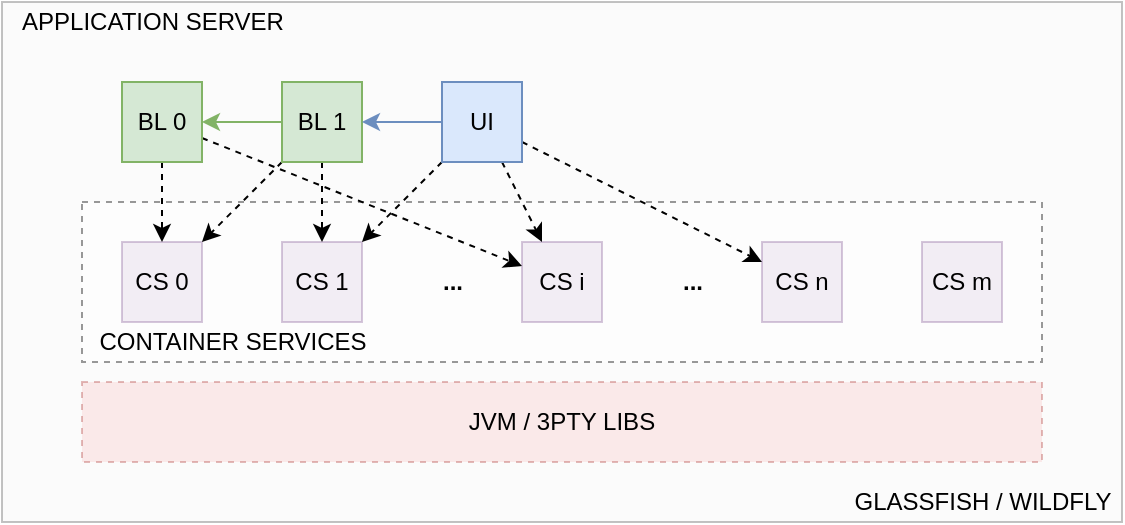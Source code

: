 <mxfile version="16.5.1" type="device" pages="5"><diagram id="talNHE-RswJky4GTLXe7" name="App Server"><mxGraphModel dx="2062" dy="865" grid="1" gridSize="10" guides="1" tooltips="1" connect="1" arrows="1" fold="1" page="1" pageScale="1" pageWidth="1100" pageHeight="850" math="0" shadow="0"><root><mxCell id="0"/><mxCell id="1" parent="0"/><mxCell id="cFV3rYL-0qaCB1hsRpwT-1" value="" style="rounded=0;whiteSpace=wrap;html=1;fillColor=#f5f5f5;fontColor=#333333;strokeColor=#666666;opacity=40;" vertex="1" parent="1"><mxGeometry x="40" y="40" width="560" height="260" as="geometry"/></mxCell><mxCell id="cFV3rYL-0qaCB1hsRpwT-2" value="" style="rounded=0;whiteSpace=wrap;html=1;opacity=40;dashed=1;" vertex="1" parent="1"><mxGeometry x="80" y="140" width="480" height="80" as="geometry"/></mxCell><mxCell id="cFV3rYL-0qaCB1hsRpwT-3" value="APPLICATION SERVER" style="text;html=1;align=center;verticalAlign=middle;resizable=0;points=[];autosize=1;strokeColor=none;fillColor=none;" vertex="1" parent="1"><mxGeometry x="40" y="40" width="150" height="20" as="geometry"/></mxCell><mxCell id="cFV3rYL-0qaCB1hsRpwT-4" value="CS 0" style="whiteSpace=wrap;html=1;aspect=fixed;opacity=40;fillColor=#e1d5e7;strokeColor=#9673a6;" vertex="1" parent="1"><mxGeometry x="100" y="160" width="40" height="40" as="geometry"/></mxCell><mxCell id="cFV3rYL-0qaCB1hsRpwT-5" value="CS 1" style="whiteSpace=wrap;html=1;aspect=fixed;opacity=40;fillColor=#e1d5e7;strokeColor=#9673a6;" vertex="1" parent="1"><mxGeometry x="180" y="160" width="40" height="40" as="geometry"/></mxCell><mxCell id="cFV3rYL-0qaCB1hsRpwT-6" value="CS i" style="whiteSpace=wrap;html=1;aspect=fixed;opacity=40;fillColor=#e1d5e7;strokeColor=#9673a6;" vertex="1" parent="1"><mxGeometry x="300" y="160" width="40" height="40" as="geometry"/></mxCell><mxCell id="cFV3rYL-0qaCB1hsRpwT-7" value="CS n" style="whiteSpace=wrap;html=1;aspect=fixed;opacity=40;fillColor=#e1d5e7;strokeColor=#9673a6;" vertex="1" parent="1"><mxGeometry x="420" y="160" width="40" height="40" as="geometry"/></mxCell><mxCell id="cFV3rYL-0qaCB1hsRpwT-8" value="..." style="text;html=1;align=center;verticalAlign=middle;resizable=0;points=[];autosize=1;strokeColor=none;fillColor=none;fontStyle=1" vertex="1" parent="1"><mxGeometry x="370" y="170" width="30" height="20" as="geometry"/></mxCell><mxCell id="cFV3rYL-0qaCB1hsRpwT-9" value="..." style="text;html=1;align=center;verticalAlign=middle;resizable=0;points=[];autosize=1;strokeColor=none;fillColor=none;fontStyle=1" vertex="1" parent="1"><mxGeometry x="250" y="170" width="30" height="20" as="geometry"/></mxCell><mxCell id="cFV3rYL-0qaCB1hsRpwT-10" style="rounded=0;orthogonalLoop=1;jettySize=auto;html=1;dashed=1;" edge="1" parent="1" source="cFV3rYL-0qaCB1hsRpwT-13" target="cFV3rYL-0qaCB1hsRpwT-4"><mxGeometry relative="1" as="geometry"/></mxCell><mxCell id="cFV3rYL-0qaCB1hsRpwT-11" style="edgeStyle=none;rounded=0;orthogonalLoop=1;jettySize=auto;html=1;dashed=1;" edge="1" parent="1" source="cFV3rYL-0qaCB1hsRpwT-13" target="cFV3rYL-0qaCB1hsRpwT-6"><mxGeometry relative="1" as="geometry"/></mxCell><mxCell id="cFV3rYL-0qaCB1hsRpwT-13" value="BL 0" style="whiteSpace=wrap;html=1;aspect=fixed;fillColor=#d5e8d4;strokeColor=#82b366;" vertex="1" parent="1"><mxGeometry x="100" y="80" width="40" height="40" as="geometry"/></mxCell><mxCell id="cFV3rYL-0qaCB1hsRpwT-14" value="CONTAINER SERVICES" style="text;html=1;align=center;verticalAlign=middle;resizable=0;points=[];autosize=1;strokeColor=none;fillColor=none;" vertex="1" parent="1"><mxGeometry x="80" y="200" width="150" height="20" as="geometry"/></mxCell><mxCell id="cFV3rYL-0qaCB1hsRpwT-15" style="edgeStyle=none;rounded=0;orthogonalLoop=1;jettySize=auto;html=1;dashed=1;" edge="1" parent="1" source="cFV3rYL-0qaCB1hsRpwT-17" target="cFV3rYL-0qaCB1hsRpwT-4"><mxGeometry relative="1" as="geometry"/></mxCell><mxCell id="cFV3rYL-0qaCB1hsRpwT-16" style="edgeStyle=none;rounded=0;orthogonalLoop=1;jettySize=auto;html=1;dashed=1;" edge="1" parent="1" source="cFV3rYL-0qaCB1hsRpwT-17" target="cFV3rYL-0qaCB1hsRpwT-5"><mxGeometry relative="1" as="geometry"/></mxCell><mxCell id="BnHVoRkbVVKvuonjohMN-2" style="edgeStyle=orthogonalEdgeStyle;rounded=0;orthogonalLoop=1;jettySize=auto;html=1;fillColor=#d5e8d4;strokeColor=#82b366;" edge="1" parent="1" source="cFV3rYL-0qaCB1hsRpwT-17" target="cFV3rYL-0qaCB1hsRpwT-13"><mxGeometry relative="1" as="geometry"/></mxCell><mxCell id="cFV3rYL-0qaCB1hsRpwT-17" value="BL 1" style="whiteSpace=wrap;html=1;aspect=fixed;fillColor=#d5e8d4;strokeColor=#82b366;" vertex="1" parent="1"><mxGeometry x="180" y="80" width="40" height="40" as="geometry"/></mxCell><mxCell id="cFV3rYL-0qaCB1hsRpwT-18" style="edgeStyle=none;rounded=0;orthogonalLoop=1;jettySize=auto;html=1;dashed=1;" edge="1" parent="1" source="cFV3rYL-0qaCB1hsRpwT-22" target="cFV3rYL-0qaCB1hsRpwT-7"><mxGeometry relative="1" as="geometry"/></mxCell><mxCell id="cFV3rYL-0qaCB1hsRpwT-19" style="edgeStyle=none;rounded=0;orthogonalLoop=1;jettySize=auto;html=1;dashed=1;" edge="1" parent="1" source="cFV3rYL-0qaCB1hsRpwT-22" target="cFV3rYL-0qaCB1hsRpwT-5"><mxGeometry relative="1" as="geometry"/></mxCell><mxCell id="cFV3rYL-0qaCB1hsRpwT-20" style="edgeStyle=none;rounded=0;orthogonalLoop=1;jettySize=auto;html=1;dashed=1;" edge="1" parent="1" source="cFV3rYL-0qaCB1hsRpwT-22" target="cFV3rYL-0qaCB1hsRpwT-6"><mxGeometry relative="1" as="geometry"/></mxCell><mxCell id="cFV3rYL-0qaCB1hsRpwT-21" style="edgeStyle=none;rounded=0;orthogonalLoop=1;jettySize=auto;html=1;fillColor=#dae8fc;strokeColor=#6c8ebf;" edge="1" parent="1" source="cFV3rYL-0qaCB1hsRpwT-22" target="cFV3rYL-0qaCB1hsRpwT-17"><mxGeometry relative="1" as="geometry"/></mxCell><mxCell id="cFV3rYL-0qaCB1hsRpwT-22" value="UI" style="whiteSpace=wrap;html=1;aspect=fixed;fillColor=#dae8fc;strokeColor=#6c8ebf;" vertex="1" parent="1"><mxGeometry x="260" y="80" width="40" height="40" as="geometry"/></mxCell><mxCell id="cFV3rYL-0qaCB1hsRpwT-23" value="CS m" style="whiteSpace=wrap;html=1;aspect=fixed;opacity=40;fillColor=#e1d5e7;strokeColor=#9673a6;" vertex="1" parent="1"><mxGeometry x="500" y="160" width="40" height="40" as="geometry"/></mxCell><mxCell id="cFV3rYL-0qaCB1hsRpwT-24" value="JVM / 3PTY LIBS" style="rounded=0;whiteSpace=wrap;html=1;dashed=1;fillColor=#f8cecc;strokeColor=#b85450;opacity=40;" vertex="1" parent="1"><mxGeometry x="80" y="230" width="480" height="40" as="geometry"/></mxCell><mxCell id="cFV3rYL-0qaCB1hsRpwT-25" value="GLASSFISH / WILDFLY" style="text;html=1;align=center;verticalAlign=middle;resizable=0;points=[];autosize=1;strokeColor=none;fillColor=none;" vertex="1" parent="1"><mxGeometry x="460" y="280" width="140" height="20" as="geometry"/></mxCell></root></mxGraphModel></diagram><diagram id="0ccB1qxPCJANAdSLhm5m" name="Micro-Services"><mxGraphModel dx="2062" dy="865" grid="1" gridSize="10" guides="1" tooltips="1" connect="1" arrows="1" fold="1" page="1" pageScale="1" pageWidth="1100" pageHeight="850" math="0" shadow="0"><root><mxCell id="VMEJghYuVO5NuhBYCoa1-0"/><mxCell id="VMEJghYuVO5NuhBYCoa1-1" parent="VMEJghYuVO5NuhBYCoa1-0"/><mxCell id="VMEJghYuVO5NuhBYCoa1-2" value="" style="rounded=0;whiteSpace=wrap;html=1;opacity=40;fillColor=#f5f5f5;fontColor=#333333;strokeColor=#666666;" vertex="1" parent="VMEJghYuVO5NuhBYCoa1-1"><mxGeometry x="40" y="40" width="640" height="280" as="geometry"/></mxCell><mxCell id="VMEJghYuVO5NuhBYCoa1-3" value="" style="rounded=0;whiteSpace=wrap;html=1;dashed=1;opacity=40;fillColor=#f5f5f5;fontColor=#333333;strokeColor=#666666;" vertex="1" parent="VMEJghYuVO5NuhBYCoa1-1"><mxGeometry x="430" y="70" width="220" height="210" as="geometry"/></mxCell><mxCell id="VMEJghYuVO5NuhBYCoa1-4" value="" style="rounded=0;whiteSpace=wrap;html=1;dashed=1;opacity=40;fillColor=#f5f5f5;fontColor=#333333;strokeColor=#666666;" vertex="1" parent="VMEJghYuVO5NuhBYCoa1-1"><mxGeometry x="250" y="70" width="160" height="210" as="geometry"/></mxCell><mxCell id="VMEJghYuVO5NuhBYCoa1-5" value="" style="rounded=0;whiteSpace=wrap;html=1;dashed=1;opacity=40;fillColor=#f5f5f5;fontColor=#333333;strokeColor=#666666;" vertex="1" parent="VMEJghYuVO5NuhBYCoa1-1"><mxGeometry x="70" y="70" width="160" height="210" as="geometry"/></mxCell><mxCell id="VMEJghYuVO5NuhBYCoa1-6" value="" style="rounded=0;whiteSpace=wrap;html=1;dashed=1;opacity=40;" vertex="1" parent="VMEJghYuVO5NuhBYCoa1-1"><mxGeometry x="440" y="140" width="200" height="80" as="geometry"/></mxCell><mxCell id="VMEJghYuVO5NuhBYCoa1-7" value="" style="rounded=0;whiteSpace=wrap;html=1;dashed=1;opacity=40;" vertex="1" parent="VMEJghYuVO5NuhBYCoa1-1"><mxGeometry x="260" y="140" width="140" height="80" as="geometry"/></mxCell><mxCell id="VMEJghYuVO5NuhBYCoa1-8" value="" style="rounded=0;whiteSpace=wrap;html=1;dashed=1;opacity=40;" vertex="1" parent="VMEJghYuVO5NuhBYCoa1-1"><mxGeometry x="80" y="140" width="140" height="80" as="geometry"/></mxCell><mxCell id="VMEJghYuVO5NuhBYCoa1-10" style="edgeStyle=none;rounded=0;orthogonalLoop=1;jettySize=auto;html=1;dashed=1;" edge="1" parent="VMEJghYuVO5NuhBYCoa1-1" source="VMEJghYuVO5NuhBYCoa1-12" target="VMEJghYuVO5NuhBYCoa1-22"><mxGeometry relative="1" as="geometry"/></mxCell><mxCell id="VMEJghYuVO5NuhBYCoa1-11" style="edgeStyle=none;rounded=0;orthogonalLoop=1;jettySize=auto;html=1;dashed=1;" edge="1" parent="VMEJghYuVO5NuhBYCoa1-1" source="VMEJghYuVO5NuhBYCoa1-12" target="VMEJghYuVO5NuhBYCoa1-23"><mxGeometry relative="1" as="geometry"/></mxCell><mxCell id="VMEJghYuVO5NuhBYCoa1-12" value="BL 0" style="whiteSpace=wrap;html=1;aspect=fixed;fillColor=#d5e8d4;strokeColor=#82b366;" vertex="1" parent="VMEJghYuVO5NuhBYCoa1-1"><mxGeometry x="130" y="80" width="40" height="40" as="geometry"/></mxCell><mxCell id="VMEJghYuVO5NuhBYCoa1-13" style="edgeStyle=none;rounded=0;orthogonalLoop=1;jettySize=auto;html=1;dashed=1;" edge="1" parent="VMEJghYuVO5NuhBYCoa1-1" source="VMEJghYuVO5NuhBYCoa1-15" target="VMEJghYuVO5NuhBYCoa1-24"><mxGeometry relative="1" as="geometry"/></mxCell><mxCell id="VMEJghYuVO5NuhBYCoa1-14" style="edgeStyle=none;rounded=0;orthogonalLoop=1;jettySize=auto;html=1;dashed=1;" edge="1" parent="VMEJghYuVO5NuhBYCoa1-1" source="VMEJghYuVO5NuhBYCoa1-15" target="VMEJghYuVO5NuhBYCoa1-25"><mxGeometry relative="1" as="geometry"/></mxCell><mxCell id="PqSPDUtKhJZZXULZc29Z-0" style="edgeStyle=orthogonalEdgeStyle;rounded=0;orthogonalLoop=1;jettySize=auto;html=1;fillColor=#d5e8d4;strokeColor=#82b366;" edge="1" parent="VMEJghYuVO5NuhBYCoa1-1" source="VMEJghYuVO5NuhBYCoa1-15" target="VMEJghYuVO5NuhBYCoa1-12"><mxGeometry relative="1" as="geometry"/></mxCell><mxCell id="VMEJghYuVO5NuhBYCoa1-15" value="BL 1" style="whiteSpace=wrap;html=1;aspect=fixed;fillColor=#d5e8d4;strokeColor=#82b366;" vertex="1" parent="VMEJghYuVO5NuhBYCoa1-1"><mxGeometry x="310" y="80" width="40" height="40" as="geometry"/></mxCell><mxCell id="VMEJghYuVO5NuhBYCoa1-16" style="edgeStyle=none;rounded=0;orthogonalLoop=1;jettySize=auto;html=1;fillColor=#dae8fc;strokeColor=#6c8ebf;" edge="1" parent="VMEJghYuVO5NuhBYCoa1-1" source="VMEJghYuVO5NuhBYCoa1-20" target="VMEJghYuVO5NuhBYCoa1-15"><mxGeometry relative="1" as="geometry"/></mxCell><mxCell id="VMEJghYuVO5NuhBYCoa1-17" style="edgeStyle=none;rounded=0;orthogonalLoop=1;jettySize=auto;html=1;dashed=1;" edge="1" parent="VMEJghYuVO5NuhBYCoa1-1" source="VMEJghYuVO5NuhBYCoa1-20" target="VMEJghYuVO5NuhBYCoa1-26"><mxGeometry relative="1" as="geometry"/></mxCell><mxCell id="VMEJghYuVO5NuhBYCoa1-18" style="edgeStyle=none;rounded=0;orthogonalLoop=1;jettySize=auto;html=1;dashed=1;" edge="1" parent="VMEJghYuVO5NuhBYCoa1-1" source="VMEJghYuVO5NuhBYCoa1-20" target="VMEJghYuVO5NuhBYCoa1-27"><mxGeometry relative="1" as="geometry"/></mxCell><mxCell id="VMEJghYuVO5NuhBYCoa1-19" style="edgeStyle=none;rounded=0;orthogonalLoop=1;jettySize=auto;html=1;dashed=1;" edge="1" parent="VMEJghYuVO5NuhBYCoa1-1" source="VMEJghYuVO5NuhBYCoa1-20" target="VMEJghYuVO5NuhBYCoa1-28"><mxGeometry relative="1" as="geometry"/></mxCell><mxCell id="VMEJghYuVO5NuhBYCoa1-20" value="UI" style="whiteSpace=wrap;html=1;aspect=fixed;fillColor=#dae8fc;strokeColor=#6c8ebf;" vertex="1" parent="VMEJghYuVO5NuhBYCoa1-1"><mxGeometry x="520" y="80" width="40" height="40" as="geometry"/></mxCell><mxCell id="VMEJghYuVO5NuhBYCoa1-21" value="MICRO SERVICES" style="text;html=1;align=center;verticalAlign=middle;resizable=0;points=[];autosize=1;strokeColor=none;fillColor=none;" vertex="1" parent="VMEJghYuVO5NuhBYCoa1-1"><mxGeometry x="40" y="40" width="120" height="20" as="geometry"/></mxCell><mxCell id="VMEJghYuVO5NuhBYCoa1-22" value="CS 0" style="whiteSpace=wrap;html=1;aspect=fixed;opacity=40;fillColor=#e1d5e7;strokeColor=#9673a6;" vertex="1" parent="VMEJghYuVO5NuhBYCoa1-1"><mxGeometry x="100" y="160" width="40" height="40" as="geometry"/></mxCell><mxCell id="VMEJghYuVO5NuhBYCoa1-23" value="CS i" style="whiteSpace=wrap;html=1;aspect=fixed;opacity=40;fillColor=#e1d5e7;strokeColor=#9673a6;" vertex="1" parent="VMEJghYuVO5NuhBYCoa1-1"><mxGeometry x="160" y="160" width="40" height="40" as="geometry"/></mxCell><mxCell id="VMEJghYuVO5NuhBYCoa1-24" value="CS 0" style="whiteSpace=wrap;html=1;aspect=fixed;opacity=40;fillColor=#e1d5e7;strokeColor=#9673a6;" vertex="1" parent="VMEJghYuVO5NuhBYCoa1-1"><mxGeometry x="280" y="160" width="40" height="40" as="geometry"/></mxCell><mxCell id="VMEJghYuVO5NuhBYCoa1-25" value="CS 1" style="whiteSpace=wrap;html=1;aspect=fixed;opacity=40;fillColor=#e1d5e7;strokeColor=#9673a6;" vertex="1" parent="VMEJghYuVO5NuhBYCoa1-1"><mxGeometry x="340" y="160" width="40" height="40" as="geometry"/></mxCell><mxCell id="VMEJghYuVO5NuhBYCoa1-26" value="CS 1" style="whiteSpace=wrap;html=1;aspect=fixed;opacity=40;fillColor=#e1d5e7;strokeColor=#9673a6;" vertex="1" parent="VMEJghYuVO5NuhBYCoa1-1"><mxGeometry x="460" y="160" width="40" height="40" as="geometry"/></mxCell><mxCell id="VMEJghYuVO5NuhBYCoa1-27" value="CS i" style="whiteSpace=wrap;html=1;aspect=fixed;opacity=40;fillColor=#e1d5e7;strokeColor=#9673a6;" vertex="1" parent="VMEJghYuVO5NuhBYCoa1-1"><mxGeometry x="520" y="160" width="40" height="40" as="geometry"/></mxCell><mxCell id="VMEJghYuVO5NuhBYCoa1-28" value="CS n" style="whiteSpace=wrap;html=1;aspect=fixed;opacity=40;fillColor=#e1d5e7;strokeColor=#9673a6;" vertex="1" parent="VMEJghYuVO5NuhBYCoa1-1"><mxGeometry x="580" y="160" width="40" height="40" as="geometry"/></mxCell><mxCell id="VMEJghYuVO5NuhBYCoa1-29" value="TINY CONTAINER" style="text;html=1;align=center;verticalAlign=middle;resizable=0;points=[];autosize=1;strokeColor=none;fillColor=none;" vertex="1" parent="VMEJghYuVO5NuhBYCoa1-1"><mxGeometry x="80" y="200" width="120" height="20" as="geometry"/></mxCell><mxCell id="VMEJghYuVO5NuhBYCoa1-30" value="TINY CONTAINER" style="text;html=1;align=center;verticalAlign=middle;resizable=0;points=[];autosize=1;strokeColor=none;fillColor=none;" vertex="1" parent="VMEJghYuVO5NuhBYCoa1-1"><mxGeometry x="260" y="200" width="120" height="20" as="geometry"/></mxCell><mxCell id="VMEJghYuVO5NuhBYCoa1-31" value="TINY CONTAINER" style="text;html=1;align=center;verticalAlign=middle;resizable=0;points=[];autosize=1;strokeColor=none;fillColor=none;" vertex="1" parent="VMEJghYuVO5NuhBYCoa1-1"><mxGeometry x="440" y="200" width="120" height="20" as="geometry"/></mxCell><mxCell id="VMEJghYuVO5NuhBYCoa1-32" value="JVM / 3PTY LIBS" style="rounded=0;whiteSpace=wrap;html=1;dashed=1;fillColor=#f8cecc;strokeColor=#b85450;opacity=40;" vertex="1" parent="VMEJghYuVO5NuhBYCoa1-1"><mxGeometry x="440" y="230" width="200" height="40" as="geometry"/></mxCell><mxCell id="VMEJghYuVO5NuhBYCoa1-33" value="JVM / 3PTY LIBS" style="rounded=0;whiteSpace=wrap;html=1;dashed=1;fillColor=#f8cecc;strokeColor=#b85450;opacity=40;" vertex="1" parent="VMEJghYuVO5NuhBYCoa1-1"><mxGeometry x="80" y="230" width="140" height="40" as="geometry"/></mxCell><mxCell id="VMEJghYuVO5NuhBYCoa1-34" value="JVM / 3PTY LIBS" style="rounded=0;whiteSpace=wrap;html=1;dashed=1;fillColor=#f8cecc;strokeColor=#b85450;opacity=40;" vertex="1" parent="VMEJghYuVO5NuhBYCoa1-1"><mxGeometry x="260" y="230" width="140" height="40" as="geometry"/></mxCell><mxCell id="VMEJghYuVO5NuhBYCoa1-35" value="DOCKER" style="text;html=1;align=center;verticalAlign=middle;resizable=0;points=[];autosize=1;strokeColor=none;fillColor=none;" vertex="1" parent="VMEJghYuVO5NuhBYCoa1-1"><mxGeometry x="430" y="280" width="70" height="20" as="geometry"/></mxCell><mxCell id="VMEJghYuVO5NuhBYCoa1-36" value="DOCKER" style="text;html=1;align=center;verticalAlign=middle;resizable=0;points=[];autosize=1;strokeColor=none;fillColor=none;" vertex="1" parent="VMEJghYuVO5NuhBYCoa1-1"><mxGeometry x="70" y="280" width="70" height="20" as="geometry"/></mxCell><mxCell id="VMEJghYuVO5NuhBYCoa1-37" value="DOCKER" style="text;html=1;align=center;verticalAlign=middle;resizable=0;points=[];autosize=1;strokeColor=none;fillColor=none;" vertex="1" parent="VMEJghYuVO5NuhBYCoa1-1"><mxGeometry x="250" y="280" width="70" height="20" as="geometry"/></mxCell><mxCell id="VMEJghYuVO5NuhBYCoa1-38" value="KUBERNETES" style="text;html=1;align=center;verticalAlign=middle;resizable=0;points=[];autosize=1;strokeColor=none;fillColor=none;" vertex="1" parent="VMEJghYuVO5NuhBYCoa1-1"><mxGeometry x="580" y="300" width="100" height="20" as="geometry"/></mxCell></root></mxGraphModel></diagram><diagram id="jL-LOxtJavYp_rQc7m9f" name="Android"><mxGraphModel dx="2062" dy="865" grid="1" gridSize="10" guides="1" tooltips="1" connect="1" arrows="1" fold="1" page="1" pageScale="1" pageWidth="1100" pageHeight="850" math="0" shadow="0"><root><mxCell id="RHu3f4XLa57HOKgbf68x-0"/><mxCell id="RHu3f4XLa57HOKgbf68x-1" parent="RHu3f4XLa57HOKgbf68x-0"/><mxCell id="RHu3f4XLa57HOKgbf68x-2" value="" style="rounded=0;whiteSpace=wrap;html=1;opacity=40;fillColor=#f5f5f5;fontColor=#333333;strokeColor=#666666;" vertex="1" parent="RHu3f4XLa57HOKgbf68x-1"><mxGeometry x="40" y="40" width="420" height="280" as="geometry"/></mxCell><mxCell id="RHu3f4XLa57HOKgbf68x-3" value="" style="rounded=0;whiteSpace=wrap;html=1;fillColor=#f5f5f5;fontColor=#333333;strokeColor=#666666;dashed=1;" vertex="1" parent="RHu3f4XLa57HOKgbf68x-1"><mxGeometry x="340" y="60" width="80" height="160" as="geometry"/></mxCell><mxCell id="RHu3f4XLa57HOKgbf68x-4" value="MOBILE APPLICATION" style="text;html=1;align=center;verticalAlign=middle;resizable=0;points=[];autosize=1;strokeColor=none;fillColor=none;" vertex="1" parent="RHu3f4XLa57HOKgbf68x-1"><mxGeometry x="40" y="40" width="140" height="20" as="geometry"/></mxCell><mxCell id="RHu3f4XLa57HOKgbf68x-5" value="" style="rounded=0;whiteSpace=wrap;html=1;dashed=1;opacity=40;" vertex="1" parent="RHu3f4XLa57HOKgbf68x-1"><mxGeometry x="80" y="140" width="240" height="80" as="geometry"/></mxCell><mxCell id="RHu3f4XLa57HOKgbf68x-6" value="TINY CONTAINER" style="text;html=1;align=center;verticalAlign=middle;resizable=0;points=[];autosize=1;strokeColor=none;fillColor=none;" vertex="1" parent="RHu3f4XLa57HOKgbf68x-1"><mxGeometry x="80" y="200" width="120" height="20" as="geometry"/></mxCell><mxCell id="RHu3f4XLa57HOKgbf68x-7" style="edgeStyle=none;rounded=0;orthogonalLoop=1;jettySize=auto;html=1;dashed=1;" edge="1" parent="RHu3f4XLa57HOKgbf68x-1" source="RHu3f4XLa57HOKgbf68x-10" target="RHu3f4XLa57HOKgbf68x-19"><mxGeometry relative="1" as="geometry"/></mxCell><mxCell id="RHu3f4XLa57HOKgbf68x-8" style="edgeStyle=none;rounded=0;orthogonalLoop=1;jettySize=auto;html=1;dashed=1;" edge="1" parent="RHu3f4XLa57HOKgbf68x-1" source="RHu3f4XLa57HOKgbf68x-10" target="RHu3f4XLa57HOKgbf68x-21"><mxGeometry relative="1" as="geometry"/></mxCell><mxCell id="RHu3f4XLa57HOKgbf68x-10" value="BL 0" style="whiteSpace=wrap;html=1;aspect=fixed;fillColor=#d5e8d4;strokeColor=#82b366;" vertex="1" parent="RHu3f4XLa57HOKgbf68x-1"><mxGeometry x="100" y="80" width="40" height="40" as="geometry"/></mxCell><mxCell id="RHu3f4XLa57HOKgbf68x-11" style="edgeStyle=none;rounded=0;orthogonalLoop=1;jettySize=auto;html=1;dashed=1;" edge="1" parent="RHu3f4XLa57HOKgbf68x-1" source="RHu3f4XLa57HOKgbf68x-13" target="RHu3f4XLa57HOKgbf68x-19"><mxGeometry relative="1" as="geometry"/></mxCell><mxCell id="RHu3f4XLa57HOKgbf68x-12" style="edgeStyle=none;rounded=0;orthogonalLoop=1;jettySize=auto;html=1;dashed=1;" edge="1" parent="RHu3f4XLa57HOKgbf68x-1" source="RHu3f4XLa57HOKgbf68x-13" target="RHu3f4XLa57HOKgbf68x-20"><mxGeometry relative="1" as="geometry"/></mxCell><mxCell id="9J2h-MTdJdm3ZfMjyEAT-0" style="edgeStyle=orthogonalEdgeStyle;rounded=0;orthogonalLoop=1;jettySize=auto;html=1;strokeColor=#82b366;fillColor=#d5e8d4;" edge="1" parent="RHu3f4XLa57HOKgbf68x-1" source="RHu3f4XLa57HOKgbf68x-13" target="RHu3f4XLa57HOKgbf68x-10"><mxGeometry relative="1" as="geometry"/></mxCell><mxCell id="RHu3f4XLa57HOKgbf68x-13" value="BL 1" style="whiteSpace=wrap;html=1;aspect=fixed;fillColor=#d5e8d4;strokeColor=#82b366;" vertex="1" parent="RHu3f4XLa57HOKgbf68x-1"><mxGeometry x="180" y="80" width="40" height="40" as="geometry"/></mxCell><mxCell id="RHu3f4XLa57HOKgbf68x-19" value="CS 0" style="whiteSpace=wrap;html=1;aspect=fixed;opacity=40;fillColor=#e1d5e7;strokeColor=#9673a6;" vertex="1" parent="RHu3f4XLa57HOKgbf68x-1"><mxGeometry x="100" y="160" width="40" height="40" as="geometry"/></mxCell><mxCell id="RHu3f4XLa57HOKgbf68x-20" value="CS 1" style="whiteSpace=wrap;html=1;aspect=fixed;opacity=40;fillColor=#e1d5e7;strokeColor=#9673a6;" vertex="1" parent="RHu3f4XLa57HOKgbf68x-1"><mxGeometry x="180" y="160" width="40" height="40" as="geometry"/></mxCell><mxCell id="RHu3f4XLa57HOKgbf68x-21" value="CS i" style="whiteSpace=wrap;html=1;aspect=fixed;opacity=40;fillColor=#e1d5e7;strokeColor=#9673a6;" vertex="1" parent="RHu3f4XLa57HOKgbf68x-1"><mxGeometry x="260" y="160" width="40" height="40" as="geometry"/></mxCell><mxCell id="RHu3f4XLa57HOKgbf68x-23" style="edgeStyle=none;rounded=0;orthogonalLoop=1;jettySize=auto;html=1;fillColor=#dae8fc;strokeColor=#6c8ebf;" edge="1" parent="RHu3f4XLa57HOKgbf68x-1" source="RHu3f4XLa57HOKgbf68x-25" target="RHu3f4XLa57HOKgbf68x-13"><mxGeometry relative="1" as="geometry"><mxPoint x="300" y="100" as="targetPoint"/></mxGeometry></mxCell><mxCell id="RHu3f4XLa57HOKgbf68x-24" style="edgeStyle=none;rounded=0;orthogonalLoop=1;jettySize=auto;html=1;fillColor=#dae8fc;strokeColor=default;dashed=1;" edge="1" parent="RHu3f4XLa57HOKgbf68x-1" source="RHu3f4XLa57HOKgbf68x-25" target="RHu3f4XLa57HOKgbf68x-26"><mxGeometry relative="1" as="geometry"/></mxCell><mxCell id="RHu3f4XLa57HOKgbf68x-25" value="UI" style="whiteSpace=wrap;html=1;aspect=fixed;fillColor=#dae8fc;strokeColor=#6c8ebf;" vertex="1" parent="RHu3f4XLa57HOKgbf68x-1"><mxGeometry x="360" y="80" width="40" height="40" as="geometry"/></mxCell><mxCell id="RHu3f4XLa57HOKgbf68x-26" value="MS" style="whiteSpace=wrap;html=1;aspect=fixed;fillColor=#dae8fc;strokeColor=#6c8ebf;opacity=40;" vertex="1" parent="RHu3f4XLa57HOKgbf68x-1"><mxGeometry x="360" y="160" width="40" height="40" as="geometry"/></mxCell><mxCell id="RHu3f4XLa57HOKgbf68x-27" value="ANDROID" style="text;html=1;align=center;verticalAlign=middle;resizable=0;points=[];autosize=1;strokeColor=none;fillColor=none;" vertex="1" parent="RHu3f4XLa57HOKgbf68x-1"><mxGeometry x="390" y="300" width="70" height="20" as="geometry"/></mxCell><mxCell id="rQ5fDJ7IdgIfUmfyfQsL-0" value="JVM / 3PTY LIBS" style="rounded=0;whiteSpace=wrap;html=1;dashed=1;fillColor=#f8cecc;strokeColor=#b85450;opacity=40;" vertex="1" parent="RHu3f4XLa57HOKgbf68x-1"><mxGeometry x="80" y="240" width="340" height="40" as="geometry"/></mxCell></root></mxGraphModel></diagram><diagram id="IIgevtjPPKT6E5ZC1ufL" name="Web App"><mxGraphModel dx="2062" dy="865" grid="1" gridSize="10" guides="1" tooltips="1" connect="1" arrows="1" fold="1" page="1" pageScale="1" pageWidth="1100" pageHeight="850" math="0" shadow="0"><root><mxCell id="RuMj0kN0MVZdd_jQ67ua-0"/><mxCell id="RuMj0kN0MVZdd_jQ67ua-1" parent="RuMj0kN0MVZdd_jQ67ua-0"/><mxCell id="RuMj0kN0MVZdd_jQ67ua-23" value="" style="rounded=0;whiteSpace=wrap;html=1;opacity=40;fillColor=#f5f5f5;fontColor=#333333;strokeColor=#666666;" vertex="1" parent="RuMj0kN0MVZdd_jQ67ua-1"><mxGeometry x="400" y="40" width="200" height="280" as="geometry"/></mxCell><mxCell id="RuMj0kN0MVZdd_jQ67ua-2" value="" style="rounded=0;whiteSpace=wrap;html=1;opacity=40;fillColor=#f5f5f5;fontColor=#333333;strokeColor=#666666;" vertex="1" parent="RuMj0kN0MVZdd_jQ67ua-1"><mxGeometry x="40" y="40" width="320" height="280" as="geometry"/></mxCell><mxCell id="RuMj0kN0MVZdd_jQ67ua-4" value="BACKEND" style="text;html=1;align=center;verticalAlign=middle;resizable=0;points=[];autosize=1;strokeColor=none;fillColor=none;" vertex="1" parent="RuMj0kN0MVZdd_jQ67ua-1"><mxGeometry x="40" y="40" width="70" height="20" as="geometry"/></mxCell><mxCell id="RuMj0kN0MVZdd_jQ67ua-5" value="" style="rounded=0;whiteSpace=wrap;html=1;dashed=1;opacity=40;" vertex="1" parent="RuMj0kN0MVZdd_jQ67ua-1"><mxGeometry x="80" y="140" width="240" height="80" as="geometry"/></mxCell><mxCell id="RuMj0kN0MVZdd_jQ67ua-6" value="TINY CONTAINER" style="text;html=1;align=center;verticalAlign=middle;resizable=0;points=[];autosize=1;strokeColor=none;fillColor=none;" vertex="1" parent="RuMj0kN0MVZdd_jQ67ua-1"><mxGeometry x="80" y="200" width="120" height="20" as="geometry"/></mxCell><mxCell id="RuMj0kN0MVZdd_jQ67ua-7" style="edgeStyle=none;rounded=0;orthogonalLoop=1;jettySize=auto;html=1;dashed=1;" edge="1" parent="RuMj0kN0MVZdd_jQ67ua-1" source="RuMj0kN0MVZdd_jQ67ua-10" target="RuMj0kN0MVZdd_jQ67ua-14"><mxGeometry relative="1" as="geometry"/></mxCell><mxCell id="RuMj0kN0MVZdd_jQ67ua-8" style="edgeStyle=none;rounded=0;orthogonalLoop=1;jettySize=auto;html=1;dashed=1;" edge="1" parent="RuMj0kN0MVZdd_jQ67ua-1" source="RuMj0kN0MVZdd_jQ67ua-10" target="RuMj0kN0MVZdd_jQ67ua-16"><mxGeometry relative="1" as="geometry"/></mxCell><mxCell id="RuMj0kN0MVZdd_jQ67ua-10" value="BL 0" style="whiteSpace=wrap;html=1;aspect=fixed;fillColor=#d5e8d4;strokeColor=#82b366;" vertex="1" parent="RuMj0kN0MVZdd_jQ67ua-1"><mxGeometry x="100" y="80" width="40" height="40" as="geometry"/></mxCell><mxCell id="RuMj0kN0MVZdd_jQ67ua-11" style="edgeStyle=none;rounded=0;orthogonalLoop=1;jettySize=auto;html=1;dashed=1;" edge="1" parent="RuMj0kN0MVZdd_jQ67ua-1" source="RuMj0kN0MVZdd_jQ67ua-13" target="RuMj0kN0MVZdd_jQ67ua-14"><mxGeometry relative="1" as="geometry"/></mxCell><mxCell id="RuMj0kN0MVZdd_jQ67ua-12" style="edgeStyle=none;rounded=0;orthogonalLoop=1;jettySize=auto;html=1;dashed=1;" edge="1" parent="RuMj0kN0MVZdd_jQ67ua-1" source="RuMj0kN0MVZdd_jQ67ua-13" target="RuMj0kN0MVZdd_jQ67ua-15"><mxGeometry relative="1" as="geometry"/></mxCell><mxCell id="WXzQQkfCv-sh88vuWAtv-1" style="edgeStyle=orthogonalEdgeStyle;rounded=0;orthogonalLoop=1;jettySize=auto;html=1;strokeColor=#82b366;fillColor=#d5e8d4;" edge="1" parent="RuMj0kN0MVZdd_jQ67ua-1" source="RuMj0kN0MVZdd_jQ67ua-13" target="RuMj0kN0MVZdd_jQ67ua-10"><mxGeometry relative="1" as="geometry"/></mxCell><mxCell id="RuMj0kN0MVZdd_jQ67ua-13" value="BL 1" style="whiteSpace=wrap;html=1;aspect=fixed;fillColor=#d5e8d4;strokeColor=#82b366;" vertex="1" parent="RuMj0kN0MVZdd_jQ67ua-1"><mxGeometry x="180" y="80" width="40" height="40" as="geometry"/></mxCell><mxCell id="RuMj0kN0MVZdd_jQ67ua-14" value="CS 0" style="whiteSpace=wrap;html=1;aspect=fixed;opacity=40;fillColor=#e1d5e7;strokeColor=#9673a6;" vertex="1" parent="RuMj0kN0MVZdd_jQ67ua-1"><mxGeometry x="100" y="160" width="40" height="40" as="geometry"/></mxCell><mxCell id="RuMj0kN0MVZdd_jQ67ua-15" value="CS 1" style="whiteSpace=wrap;html=1;aspect=fixed;opacity=40;fillColor=#e1d5e7;strokeColor=#9673a6;" vertex="1" parent="RuMj0kN0MVZdd_jQ67ua-1"><mxGeometry x="180" y="160" width="40" height="40" as="geometry"/></mxCell><mxCell id="RuMj0kN0MVZdd_jQ67ua-16" value="CS i" style="whiteSpace=wrap;html=1;aspect=fixed;opacity=40;fillColor=#e1d5e7;strokeColor=#9673a6;" vertex="1" parent="RuMj0kN0MVZdd_jQ67ua-1"><mxGeometry x="260" y="160" width="40" height="40" as="geometry"/></mxCell><mxCell id="RuMj0kN0MVZdd_jQ67ua-17" style="edgeStyle=none;rounded=0;orthogonalLoop=1;jettySize=auto;html=1;fillColor=#dae8fc;strokeColor=#6c8ebf;" edge="1" parent="RuMj0kN0MVZdd_jQ67ua-1" source="RuMj0kN0MVZdd_jQ67ua-19" target="RuMj0kN0MVZdd_jQ67ua-13"><mxGeometry relative="1" as="geometry"><mxPoint x="300" y="100" as="targetPoint"/></mxGeometry></mxCell><mxCell id="RuMj0kN0MVZdd_jQ67ua-18" style="edgeStyle=none;rounded=0;orthogonalLoop=1;jettySize=auto;html=1;fillColor=#dae8fc;strokeColor=default;dashed=1;" edge="1" parent="RuMj0kN0MVZdd_jQ67ua-1" source="RuMj0kN0MVZdd_jQ67ua-19" target="RuMj0kN0MVZdd_jQ67ua-20"><mxGeometry relative="1" as="geometry"/></mxCell><mxCell id="RuMj0kN0MVZdd_jQ67ua-30" style="rounded=0;orthogonalLoop=1;jettySize=auto;html=1;fillColor=#dae8fc;strokeColor=default;dashed=1;" edge="1" parent="RuMj0kN0MVZdd_jQ67ua-1" source="RuMj0kN0MVZdd_jQ67ua-19" target="RuMj0kN0MVZdd_jQ67ua-29"><mxGeometry relative="1" as="geometry"/></mxCell><mxCell id="RuMj0kN0MVZdd_jQ67ua-19" value="PWA" style="whiteSpace=wrap;html=1;aspect=fixed;fillColor=#dae8fc;strokeColor=#6c8ebf;" vertex="1" parent="RuMj0kN0MVZdd_jQ67ua-1"><mxGeometry x="480" y="80" width="40" height="40" as="geometry"/></mxCell><mxCell id="RuMj0kN0MVZdd_jQ67ua-33" style="edgeStyle=orthogonalEdgeStyle;rounded=0;orthogonalLoop=1;jettySize=auto;html=1;fillColor=#dae8fc;strokeColor=default;dashed=1;" edge="1" parent="RuMj0kN0MVZdd_jQ67ua-1" source="RuMj0kN0MVZdd_jQ67ua-20" target="RuMj0kN0MVZdd_jQ67ua-31"><mxGeometry relative="1" as="geometry"><Array as="points"><mxPoint x="460" y="260"/></Array></mxGeometry></mxCell><mxCell id="RuMj0kN0MVZdd_jQ67ua-20" value="JS" style="whiteSpace=wrap;html=1;aspect=fixed;fillColor=#dae8fc;strokeColor=#6c8ebf;opacity=40;" vertex="1" parent="RuMj0kN0MVZdd_jQ67ua-1"><mxGeometry x="440" y="160" width="40" height="40" as="geometry"/></mxCell><mxCell id="RuMj0kN0MVZdd_jQ67ua-21" value="WEB SERVER" style="text;html=1;align=center;verticalAlign=middle;resizable=0;points=[];autosize=1;strokeColor=none;fillColor=none;" vertex="1" parent="RuMj0kN0MVZdd_jQ67ua-1"><mxGeometry x="260" y="300" width="100" height="20" as="geometry"/></mxCell><mxCell id="RuMj0kN0MVZdd_jQ67ua-22" value="JVM / 3PTY LIBS" style="rounded=0;whiteSpace=wrap;html=1;dashed=1;fillColor=#f8cecc;strokeColor=#b85450;opacity=40;" vertex="1" parent="RuMj0kN0MVZdd_jQ67ua-1"><mxGeometry x="80" y="240" width="240" height="40" as="geometry"/></mxCell><mxCell id="RuMj0kN0MVZdd_jQ67ua-24" value="FRONTEND" style="text;html=1;align=center;verticalAlign=middle;resizable=0;points=[];autosize=1;strokeColor=none;fillColor=none;" vertex="1" parent="RuMj0kN0MVZdd_jQ67ua-1"><mxGeometry x="400" y="40" width="80" height="20" as="geometry"/></mxCell><mxCell id="RuMj0kN0MVZdd_jQ67ua-25" value="HTTP SERVER" style="text;html=1;align=center;verticalAlign=middle;resizable=0;points=[];autosize=1;strokeColor=none;fillColor=none;" vertex="1" parent="RuMj0kN0MVZdd_jQ67ua-1"><mxGeometry x="500" y="300" width="100" height="20" as="geometry"/></mxCell><mxCell id="RuMj0kN0MVZdd_jQ67ua-28" style="edgeStyle=orthogonalEdgeStyle;rounded=0;orthogonalLoop=1;jettySize=auto;html=1;fillColor=#dae8fc;strokeColor=#6c8ebf;" edge="1" parent="RuMj0kN0MVZdd_jQ67ua-1" source="RuMj0kN0MVZdd_jQ67ua-26" target="RuMj0kN0MVZdd_jQ67ua-19"><mxGeometry relative="1" as="geometry"/></mxCell><mxCell id="RuMj0kN0MVZdd_jQ67ua-26" value="BROWSER" style="whiteSpace=wrap;html=1;aspect=fixed;fillColor=#dae8fc;strokeColor=#6c8ebf;" vertex="1" parent="RuMj0kN0MVZdd_jQ67ua-1"><mxGeometry x="640" y="60" width="80" height="80" as="geometry"/></mxCell><mxCell id="RuMj0kN0MVZdd_jQ67ua-32" style="edgeStyle=none;rounded=0;orthogonalLoop=1;jettySize=auto;html=1;fillColor=#dae8fc;strokeColor=default;dashed=1;" edge="1" parent="RuMj0kN0MVZdd_jQ67ua-1" source="RuMj0kN0MVZdd_jQ67ua-29" target="RuMj0kN0MVZdd_jQ67ua-31"><mxGeometry relative="1" as="geometry"/></mxCell><mxCell id="RuMj0kN0MVZdd_jQ67ua-29" value="HTM" style="whiteSpace=wrap;html=1;aspect=fixed;fillColor=#dae8fc;strokeColor=#6c8ebf;opacity=40;" vertex="1" parent="RuMj0kN0MVZdd_jQ67ua-1"><mxGeometry x="520" y="160" width="40" height="40" as="geometry"/></mxCell><mxCell id="RuMj0kN0MVZdd_jQ67ua-31" value="CSS" style="whiteSpace=wrap;html=1;aspect=fixed;fillColor=#dae8fc;strokeColor=#6c8ebf;opacity=40;" vertex="1" parent="RuMj0kN0MVZdd_jQ67ua-1"><mxGeometry x="520" y="240" width="40" height="40" as="geometry"/></mxCell></root></mxGraphModel></diagram><diagram id="g6fvEVe4_HWl7-Rx8LGE" name="Standalone App"><mxGraphModel dx="2062" dy="865" grid="1" gridSize="10" guides="1" tooltips="1" connect="1" arrows="1" fold="1" page="1" pageScale="1" pageWidth="1100" pageHeight="850" math="0" shadow="0"><root><mxCell id="qRC9MtQ1m_frRwBMFH4_-0"/><mxCell id="qRC9MtQ1m_frRwBMFH4_-1" parent="qRC9MtQ1m_frRwBMFH4_-0"/><mxCell id="qRC9MtQ1m_frRwBMFH4_-2" value="" style="rounded=0;whiteSpace=wrap;html=1;opacity=40;fillColor=#f5f5f5;fontColor=#333333;strokeColor=#666666;" vertex="1" parent="qRC9MtQ1m_frRwBMFH4_-1"><mxGeometry x="40" y="40" width="420" height="280" as="geometry"/></mxCell><mxCell id="X3D1286kqTI_I4_YIElF-0" value="" style="rounded=0;whiteSpace=wrap;html=1;fillColor=#f5f5f5;fontColor=#333333;strokeColor=#666666;dashed=1;" vertex="1" parent="qRC9MtQ1m_frRwBMFH4_-1"><mxGeometry x="340" y="60" width="80" height="160" as="geometry"/></mxCell><mxCell id="qRC9MtQ1m_frRwBMFH4_-3" value="" style="rounded=0;whiteSpace=wrap;html=1;dashed=1;opacity=40;" vertex="1" parent="qRC9MtQ1m_frRwBMFH4_-1"><mxGeometry x="80" y="140" width="240" height="80" as="geometry"/></mxCell><mxCell id="qRC9MtQ1m_frRwBMFH4_-4" value="TINY CONTAINER" style="text;html=1;align=center;verticalAlign=middle;resizable=0;points=[];autosize=1;strokeColor=none;fillColor=none;" vertex="1" parent="qRC9MtQ1m_frRwBMFH4_-1"><mxGeometry x="80" y="200" width="120" height="20" as="geometry"/></mxCell><mxCell id="qRC9MtQ1m_frRwBMFH4_-5" style="edgeStyle=none;rounded=0;orthogonalLoop=1;jettySize=auto;html=1;dashed=1;" edge="1" parent="qRC9MtQ1m_frRwBMFH4_-1" source="qRC9MtQ1m_frRwBMFH4_-8" target="qRC9MtQ1m_frRwBMFH4_-17"><mxGeometry relative="1" as="geometry"/></mxCell><mxCell id="qRC9MtQ1m_frRwBMFH4_-6" style="edgeStyle=none;rounded=0;orthogonalLoop=1;jettySize=auto;html=1;dashed=1;" edge="1" parent="qRC9MtQ1m_frRwBMFH4_-1" source="qRC9MtQ1m_frRwBMFH4_-8" target="qRC9MtQ1m_frRwBMFH4_-19"><mxGeometry relative="1" as="geometry"/></mxCell><mxCell id="qRC9MtQ1m_frRwBMFH4_-8" value="BL 0" style="whiteSpace=wrap;html=1;aspect=fixed;fillColor=#d5e8d4;strokeColor=#82b366;" vertex="1" parent="qRC9MtQ1m_frRwBMFH4_-1"><mxGeometry x="100" y="80" width="40" height="40" as="geometry"/></mxCell><mxCell id="qRC9MtQ1m_frRwBMFH4_-9" style="edgeStyle=none;rounded=0;orthogonalLoop=1;jettySize=auto;html=1;dashed=1;" edge="1" parent="qRC9MtQ1m_frRwBMFH4_-1" source="qRC9MtQ1m_frRwBMFH4_-11" target="qRC9MtQ1m_frRwBMFH4_-17"><mxGeometry relative="1" as="geometry"/></mxCell><mxCell id="qRC9MtQ1m_frRwBMFH4_-10" style="edgeStyle=none;rounded=0;orthogonalLoop=1;jettySize=auto;html=1;dashed=1;" edge="1" parent="qRC9MtQ1m_frRwBMFH4_-1" source="qRC9MtQ1m_frRwBMFH4_-11" target="qRC9MtQ1m_frRwBMFH4_-18"><mxGeometry relative="1" as="geometry"/></mxCell><mxCell id="MDg7-SpawyrvWhhAz0uW-0" style="edgeStyle=orthogonalEdgeStyle;rounded=0;orthogonalLoop=1;jettySize=auto;html=1;strokeColor=#82b366;fillColor=#d5e8d4;" edge="1" parent="qRC9MtQ1m_frRwBMFH4_-1" source="qRC9MtQ1m_frRwBMFH4_-11" target="qRC9MtQ1m_frRwBMFH4_-8"><mxGeometry relative="1" as="geometry"/></mxCell><mxCell id="qRC9MtQ1m_frRwBMFH4_-11" value="BL 1" style="whiteSpace=wrap;html=1;aspect=fixed;fillColor=#d5e8d4;strokeColor=#82b366;" vertex="1" parent="qRC9MtQ1m_frRwBMFH4_-1"><mxGeometry x="180" y="80" width="40" height="40" as="geometry"/></mxCell><mxCell id="qRC9MtQ1m_frRwBMFH4_-15" style="edgeStyle=none;rounded=0;orthogonalLoop=1;jettySize=auto;html=1;fillColor=#dae8fc;strokeColor=#6c8ebf;" edge="1" parent="qRC9MtQ1m_frRwBMFH4_-1" source="qRC9MtQ1m_frRwBMFH4_-16" target="qRC9MtQ1m_frRwBMFH4_-11"><mxGeometry relative="1" as="geometry"/></mxCell><mxCell id="S0_6iODcl7pBQ9igPesq-1" style="edgeStyle=orthogonalEdgeStyle;rounded=0;orthogonalLoop=1;jettySize=auto;html=1;dashed=1;strokeColor=default;" edge="1" parent="qRC9MtQ1m_frRwBMFH4_-1" source="qRC9MtQ1m_frRwBMFH4_-16" target="S0_6iODcl7pBQ9igPesq-0"><mxGeometry relative="1" as="geometry"/></mxCell><mxCell id="qRC9MtQ1m_frRwBMFH4_-16" value="UI" style="whiteSpace=wrap;html=1;aspect=fixed;fillColor=#dae8fc;strokeColor=#6c8ebf;" vertex="1" parent="qRC9MtQ1m_frRwBMFH4_-1"><mxGeometry x="360" y="80" width="40" height="40" as="geometry"/></mxCell><mxCell id="qRC9MtQ1m_frRwBMFH4_-17" value="CS 0" style="whiteSpace=wrap;html=1;aspect=fixed;opacity=40;fillColor=#e1d5e7;strokeColor=#9673a6;" vertex="1" parent="qRC9MtQ1m_frRwBMFH4_-1"><mxGeometry x="100" y="160" width="40" height="40" as="geometry"/></mxCell><mxCell id="qRC9MtQ1m_frRwBMFH4_-18" value="CS 1" style="whiteSpace=wrap;html=1;aspect=fixed;opacity=40;fillColor=#e1d5e7;strokeColor=#9673a6;" vertex="1" parent="qRC9MtQ1m_frRwBMFH4_-1"><mxGeometry x="180" y="160" width="40" height="40" as="geometry"/></mxCell><mxCell id="qRC9MtQ1m_frRwBMFH4_-19" value="CS i" style="whiteSpace=wrap;html=1;aspect=fixed;opacity=40;fillColor=#e1d5e7;strokeColor=#9673a6;" vertex="1" parent="qRC9MtQ1m_frRwBMFH4_-1"><mxGeometry x="260" y="160" width="40" height="40" as="geometry"/></mxCell><mxCell id="qRC9MtQ1m_frRwBMFH4_-21" value="STANDALONE APPLICATION" style="text;html=1;align=center;verticalAlign=middle;resizable=0;points=[];autosize=1;strokeColor=none;fillColor=none;" vertex="1" parent="qRC9MtQ1m_frRwBMFH4_-1"><mxGeometry x="40" y="40" width="180" height="20" as="geometry"/></mxCell><mxCell id="S0_6iODcl7pBQ9igPesq-0" value="RCP" style="whiteSpace=wrap;html=1;aspect=fixed;fillColor=#dae8fc;strokeColor=#6c8ebf;opacity=40;" vertex="1" parent="qRC9MtQ1m_frRwBMFH4_-1"><mxGeometry x="360" y="160" width="40" height="40" as="geometry"/></mxCell><mxCell id="GfS5Ow6DpYkfZ-qk7OHQ-0" value="ECLIPSE PLATFORM" style="text;html=1;align=center;verticalAlign=middle;resizable=0;points=[];autosize=1;strokeColor=none;fillColor=none;" vertex="1" parent="qRC9MtQ1m_frRwBMFH4_-1"><mxGeometry x="330" y="300" width="130" height="20" as="geometry"/></mxCell><mxCell id="37rWQTbR0SY1eA_awVjj-0" value="JVM / 3PTY LIBS" style="rounded=0;whiteSpace=wrap;html=1;dashed=1;fillColor=#f8cecc;strokeColor=#b85450;opacity=40;" vertex="1" parent="qRC9MtQ1m_frRwBMFH4_-1"><mxGeometry x="80" y="240" width="340" height="40" as="geometry"/></mxCell></root></mxGraphModel></diagram></mxfile>
